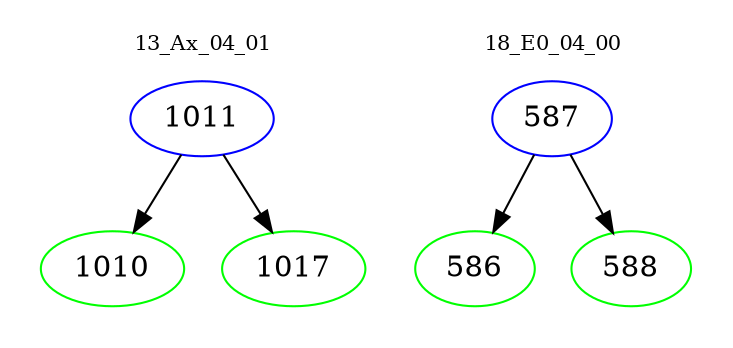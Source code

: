 digraph{
subgraph cluster_0 {
color = white
label = "13_Ax_04_01";
fontsize=10;
T0_1011 [label="1011", color="blue"]
T0_1011 -> T0_1010 [color="black"]
T0_1010 [label="1010", color="green"]
T0_1011 -> T0_1017 [color="black"]
T0_1017 [label="1017", color="green"]
}
subgraph cluster_1 {
color = white
label = "18_E0_04_00";
fontsize=10;
T1_587 [label="587", color="blue"]
T1_587 -> T1_586 [color="black"]
T1_586 [label="586", color="green"]
T1_587 -> T1_588 [color="black"]
T1_588 [label="588", color="green"]
}
}
